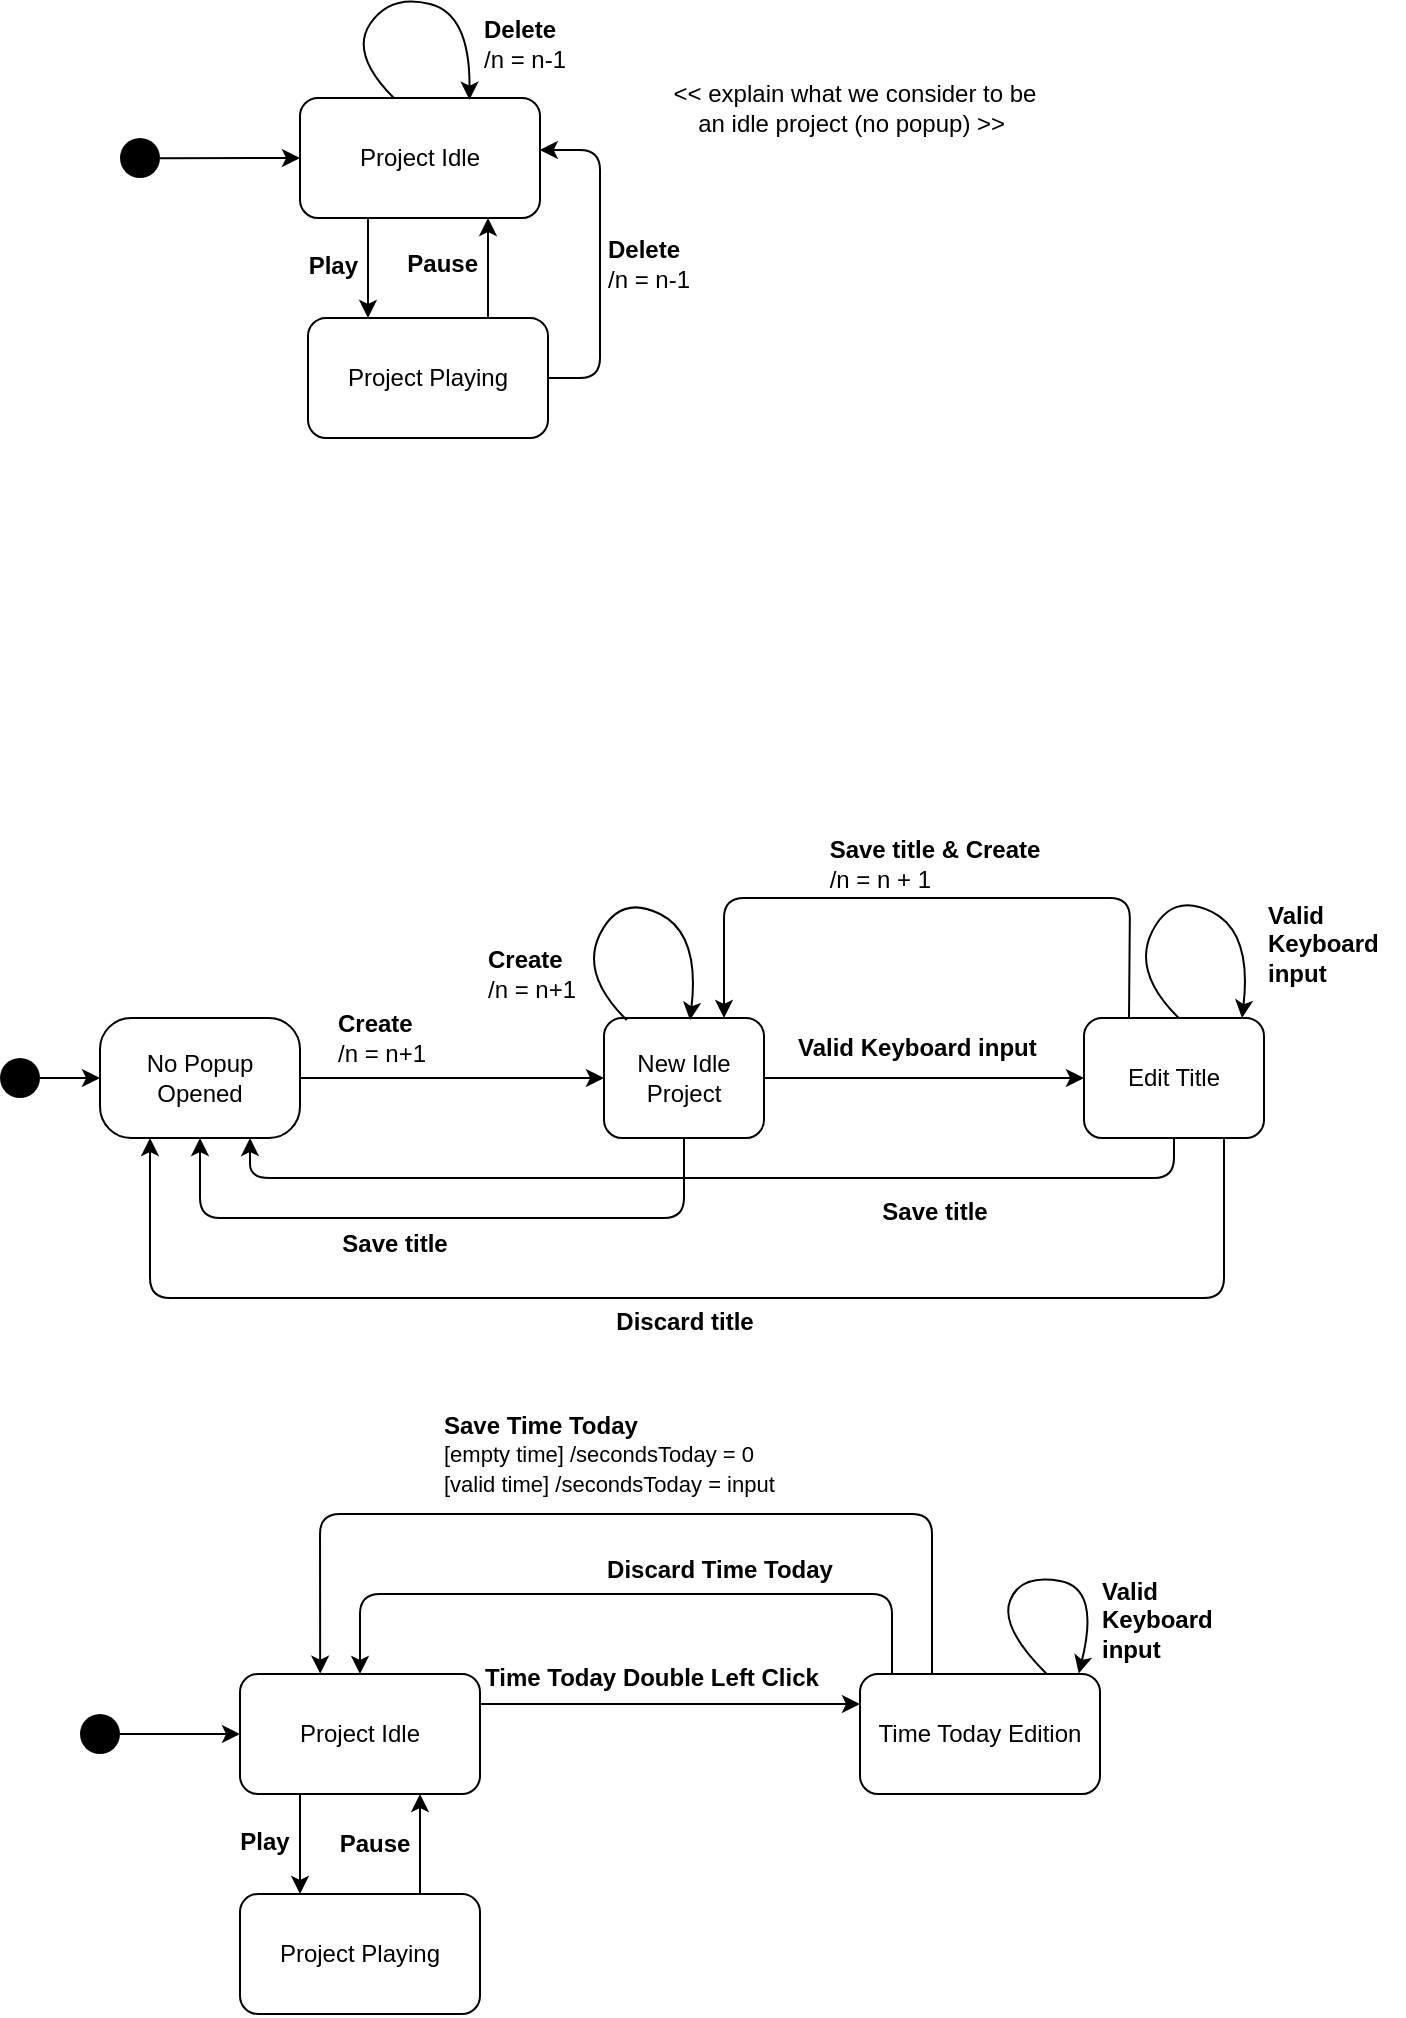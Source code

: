 <mxfile>
    <diagram id="UKUQcC6u127f-NVBpYaK" name="Page-1">
        <mxGraphModel dx="691" dy="1514" grid="1" gridSize="10" guides="1" tooltips="1" connect="1" arrows="1" fold="1" page="1" pageScale="1" pageWidth="850" pageHeight="1100" math="0" shadow="0">
            <root>
                <mxCell id="0"/>
                <mxCell id="1" parent="0"/>
                <mxCell id="2" value="Project Idle" style="rounded=1;whiteSpace=wrap;html=1;" parent="1" vertex="1">
                    <mxGeometry x="210" y="-488" width="120" height="60" as="geometry"/>
                </mxCell>
                <mxCell id="3" style="edgeStyle=none;html=1;fontSize=12;" parent="1" source="4" target="2" edge="1">
                    <mxGeometry relative="1" as="geometry">
                        <mxPoint x="260" y="-458.0" as="targetPoint"/>
                    </mxGeometry>
                </mxCell>
                <mxCell id="4" value="" style="ellipse;fillColor=#000000;strokeColor=none;" parent="1" vertex="1">
                    <mxGeometry x="120" y="-468" width="20" height="20" as="geometry"/>
                </mxCell>
                <mxCell id="6" value="&lt;div style=&quot;&quot;&gt;&lt;b&gt;Delete&lt;/b&gt;&lt;/div&gt;&lt;div style=&quot;&quot;&gt;&lt;span&gt;/n = n-1&lt;/span&gt;&lt;/div&gt;" style="text;html=1;strokeColor=none;fillColor=none;align=left;verticalAlign=middle;whiteSpace=wrap;rounded=0;fontSize=12;" parent="1" vertex="1">
                    <mxGeometry x="300" y="-530" width="50" height="30" as="geometry"/>
                </mxCell>
                <mxCell id="8" style="edgeStyle=none;html=1;exitX=0.75;exitY=0;exitDx=0;exitDy=0;entryX=0.75;entryY=1;entryDx=0;entryDy=0;fontSize=12;" edge="1" parent="1" source="9">
                    <mxGeometry relative="1" as="geometry">
                        <mxPoint x="304" y="-428" as="targetPoint"/>
                    </mxGeometry>
                </mxCell>
                <mxCell id="53" style="edgeStyle=none;html=1;exitX=1;exitY=0.5;exitDx=0;exitDy=0;entryX=0.999;entryY=0.433;entryDx=0;entryDy=0;entryPerimeter=0;" edge="1" parent="1" source="9" target="2">
                    <mxGeometry relative="1" as="geometry">
                        <Array as="points">
                            <mxPoint x="360" y="-348"/>
                            <mxPoint x="360" y="-462"/>
                        </Array>
                    </mxGeometry>
                </mxCell>
                <mxCell id="9" value="Project Playing" style="rounded=1;whiteSpace=wrap;html=1;fontSize=12;" vertex="1" parent="1">
                    <mxGeometry x="214" y="-378" width="120" height="60" as="geometry"/>
                </mxCell>
                <mxCell id="10" style="edgeStyle=none;html=1;fontSize=12;entryX=0.25;entryY=0;entryDx=0;entryDy=0;exitX=0.25;exitY=1;exitDx=0;exitDy=0;" edge="1" parent="1" target="9">
                    <mxGeometry relative="1" as="geometry">
                        <mxPoint x="244" y="-428" as="sourcePoint"/>
                        <Array as="points"/>
                    </mxGeometry>
                </mxCell>
                <mxCell id="11" value="&lt;b&gt;Play&lt;/b&gt;" style="text;html=1;align=right;verticalAlign=middle;resizable=0;points=[];autosize=1;strokeColor=none;fillColor=none;" vertex="1" parent="1">
                    <mxGeometry x="200" y="-414" width="40" height="20" as="geometry"/>
                </mxCell>
                <mxCell id="12" value="&lt;b&gt;Pause&lt;/b&gt;" style="text;html=1;align=right;verticalAlign=middle;resizable=0;points=[];autosize=1;strokeColor=none;fillColor=none;" vertex="1" parent="1">
                    <mxGeometry x="250" y="-415" width="50" height="20" as="geometry"/>
                </mxCell>
                <mxCell id="13" style="edgeStyle=none;html=1;" edge="1" parent="1" source="23" target="16">
                    <mxGeometry relative="1" as="geometry">
                        <mxPoint x="297" y="2" as="sourcePoint"/>
                    </mxGeometry>
                </mxCell>
                <mxCell id="14" style="edgeStyle=none;html=1;" edge="1" parent="1" source="16" target="19">
                    <mxGeometry relative="1" as="geometry"/>
                </mxCell>
                <mxCell id="15" style="edgeStyle=none;html=1;exitX=0.5;exitY=1;exitDx=0;exitDy=0;entryX=0.5;entryY=1;entryDx=0;entryDy=0;" edge="1" parent="1" source="16" target="23">
                    <mxGeometry relative="1" as="geometry">
                        <Array as="points">
                            <mxPoint x="402" y="72"/>
                            <mxPoint x="160" y="72"/>
                        </Array>
                    </mxGeometry>
                </mxCell>
                <mxCell id="16" value="New Idle&lt;br&gt;Project" style="rounded=1;whiteSpace=wrap;html=1;" vertex="1" parent="1">
                    <mxGeometry x="362" y="-28" width="80" height="60" as="geometry"/>
                </mxCell>
                <mxCell id="17" style="edgeStyle=none;html=1;exitX=0.5;exitY=1;exitDx=0;exitDy=0;entryX=0.75;entryY=1;entryDx=0;entryDy=0;" edge="1" parent="1" source="19" target="23">
                    <mxGeometry relative="1" as="geometry">
                        <Array as="points">
                            <mxPoint x="647" y="52"/>
                            <mxPoint x="185" y="52"/>
                        </Array>
                    </mxGeometry>
                </mxCell>
                <mxCell id="18" style="edgeStyle=none;html=1;exitX=0.25;exitY=0;exitDx=0;exitDy=0;entryX=0.75;entryY=0;entryDx=0;entryDy=0;" edge="1" parent="1" source="19" target="16">
                    <mxGeometry relative="1" as="geometry">
                        <Array as="points">
                            <mxPoint x="625" y="-88"/>
                            <mxPoint x="422" y="-88"/>
                        </Array>
                    </mxGeometry>
                </mxCell>
                <mxCell id="19" value="Edit Title" style="rounded=1;whiteSpace=wrap;html=1;" vertex="1" parent="1">
                    <mxGeometry x="602" y="-28" width="90" height="60" as="geometry"/>
                </mxCell>
                <mxCell id="20" value="&lt;b&gt;Create&lt;/b&gt;&lt;br&gt;/n = n+1" style="text;html=1;align=left;verticalAlign=middle;resizable=0;points=[];autosize=1;strokeColor=none;fillColor=none;" vertex="1" parent="1">
                    <mxGeometry x="227" y="-33" width="60" height="30" as="geometry"/>
                </mxCell>
                <mxCell id="21" value="&lt;b&gt;Valid Keyboard input&lt;/b&gt;" style="text;html=1;align=left;verticalAlign=middle;resizable=0;points=[];autosize=1;strokeColor=none;fillColor=none;" vertex="1" parent="1">
                    <mxGeometry x="457" y="-23" width="130" height="20" as="geometry"/>
                </mxCell>
                <mxCell id="22" value="&lt;div style=&quot;text-align: left&quot;&gt;&lt;b&gt;Save title&lt;/b&gt;&lt;/div&gt;" style="text;html=1;align=center;verticalAlign=middle;resizable=0;points=[];autosize=1;strokeColor=none;fillColor=none;" vertex="1" parent="1">
                    <mxGeometry x="492" y="59" width="70" height="20" as="geometry"/>
                </mxCell>
                <mxCell id="23" value="No Popup Opened" style="rounded=1;whiteSpace=wrap;html=1;arcSize=26;" vertex="1" parent="1">
                    <mxGeometry x="110" y="-28" width="100" height="60" as="geometry"/>
                </mxCell>
                <mxCell id="24" style="edgeStyle=none;html=1;exitX=1;exitY=0.5;exitDx=0;exitDy=0;entryX=0;entryY=0.5;entryDx=0;entryDy=0;" edge="1" parent="1" source="25" target="23">
                    <mxGeometry relative="1" as="geometry"/>
                </mxCell>
                <mxCell id="25" value="" style="ellipse;fillColor=#000000;strokeColor=none;" vertex="1" parent="1">
                    <mxGeometry x="60" y="-8" width="20" height="20" as="geometry"/>
                </mxCell>
                <mxCell id="26" value="" style="curved=1;endArrow=classic;html=1;exitX=0.39;exitY=-0.002;exitDx=0;exitDy=0;entryX=0.706;entryY=0.014;entryDx=0;entryDy=0;exitPerimeter=0;entryPerimeter=0;" edge="1" parent="1" source="2" target="2">
                    <mxGeometry width="50" height="50" relative="1" as="geometry">
                        <mxPoint x="258.36" y="-486.94" as="sourcePoint"/>
                        <mxPoint x="295" y="-490.0" as="targetPoint"/>
                        <Array as="points">
                            <mxPoint x="235" y="-510"/>
                            <mxPoint x="255" y="-540"/>
                            <mxPoint x="295" y="-530"/>
                        </Array>
                    </mxGeometry>
                </mxCell>
                <mxCell id="27" value="&lt;b&gt;Create&lt;/b&gt;&lt;br&gt;&lt;div&gt;&lt;span&gt;/n = n+1&amp;nbsp;&lt;/span&gt;&lt;/div&gt;" style="text;html=1;align=left;verticalAlign=middle;resizable=0;points=[];autosize=1;strokeColor=none;fillColor=none;" vertex="1" parent="1">
                    <mxGeometry x="302" y="-65" width="60" height="30" as="geometry"/>
                </mxCell>
                <mxCell id="28" value="&lt;div style=&quot;text-align: left&quot;&gt;&lt;b&gt;Save title&lt;/b&gt;&lt;/div&gt;" style="text;html=1;align=center;verticalAlign=middle;resizable=0;points=[];autosize=1;strokeColor=none;fillColor=none;" vertex="1" parent="1">
                    <mxGeometry x="222" y="75" width="70" height="20" as="geometry"/>
                </mxCell>
                <mxCell id="29" value="" style="curved=1;endArrow=classic;html=1;exitX=0.042;exitY=0.051;exitDx=0;exitDy=0;entryX=0.5;entryY=0;entryDx=0;entryDy=0;exitPerimeter=0;" edge="1" parent="1">
                    <mxGeometry width="50" height="50" relative="1" as="geometry">
                        <mxPoint x="649.36" y="-28" as="sourcePoint"/>
                        <mxPoint x="681" y="-28" as="targetPoint"/>
                        <Array as="points">
                            <mxPoint x="626" y="-51.06"/>
                            <mxPoint x="646" y="-91.06"/>
                            <mxPoint x="686" y="-71.06"/>
                        </Array>
                    </mxGeometry>
                </mxCell>
                <mxCell id="30" value="&lt;b&gt;Valid &lt;br&gt;Keyboard &lt;br&gt;input&lt;/b&gt;&lt;br&gt;&lt;div&gt;&lt;br&gt;&lt;/div&gt;" style="text;html=1;align=left;verticalAlign=middle;resizable=0;points=[];autosize=1;strokeColor=none;fillColor=none;" vertex="1" parent="1">
                    <mxGeometry x="692" y="-88" width="70" height="60" as="geometry"/>
                </mxCell>
                <mxCell id="31" value="&lt;div style=&quot;text-align: left&quot;&gt;&lt;b&gt;Save title &amp;amp; Create&lt;/b&gt;&lt;/div&gt;&lt;span&gt;&lt;div style=&quot;text-align: left&quot;&gt;&lt;span&gt;/n = n + 1&lt;/span&gt;&lt;span&gt;&lt;br&gt;&lt;/span&gt;&lt;/div&gt;&lt;/span&gt;" style="text;html=1;align=center;verticalAlign=middle;resizable=0;points=[];autosize=1;strokeColor=none;fillColor=none;" vertex="1" parent="1">
                    <mxGeometry x="467" y="-120" width="120" height="30" as="geometry"/>
                </mxCell>
                <mxCell id="32" style="edgeStyle=none;html=1;entryX=0.25;entryY=1;entryDx=0;entryDy=0;" edge="1" parent="1" target="23">
                    <mxGeometry relative="1" as="geometry">
                        <Array as="points">
                            <mxPoint x="672" y="112"/>
                            <mxPoint x="412" y="112"/>
                            <mxPoint x="135" y="112"/>
                        </Array>
                        <mxPoint x="672" y="32" as="sourcePoint"/>
                        <mxPoint x="87" y="32" as="targetPoint"/>
                    </mxGeometry>
                </mxCell>
                <mxCell id="33" value="&lt;div style=&quot;text-align: left&quot;&gt;&lt;b&gt;Discard title&lt;/b&gt;&lt;/div&gt;" style="text;html=1;align=center;verticalAlign=middle;resizable=0;points=[];autosize=1;strokeColor=none;fillColor=none;" vertex="1" parent="1">
                    <mxGeometry x="362" y="114" width="80" height="20" as="geometry"/>
                </mxCell>
                <mxCell id="34" value="Project Idle" style="rounded=1;whiteSpace=wrap;html=1;" vertex="1" parent="1">
                    <mxGeometry x="180" y="300" width="120" height="60" as="geometry"/>
                </mxCell>
                <mxCell id="35" value="" style="ellipse;fillColor=#000000;strokeColor=none;" vertex="1" parent="1">
                    <mxGeometry x="100" y="320" width="20" height="20" as="geometry"/>
                </mxCell>
                <mxCell id="36" style="edgeStyle=none;html=1;fontSize=12;startArrow=none;" edge="1" parent="1" source="35" target="34">
                    <mxGeometry relative="1" as="geometry">
                        <mxPoint x="170" y="330" as="targetPoint"/>
                        <mxPoint x="110" y="330" as="sourcePoint"/>
                    </mxGeometry>
                </mxCell>
                <mxCell id="37" value="&lt;b&gt;Time Today Double Left Click&lt;/b&gt;" style="text;html=1;strokeColor=none;fillColor=none;align=center;verticalAlign=middle;whiteSpace=wrap;rounded=0;" vertex="1" parent="1">
                    <mxGeometry x="295" y="287" width="182" height="30" as="geometry"/>
                </mxCell>
                <mxCell id="38" value="Time Today Edition" style="rounded=1;whiteSpace=wrap;html=1;" vertex="1" parent="1">
                    <mxGeometry x="490" y="300" width="120" height="60" as="geometry"/>
                </mxCell>
                <mxCell id="39" value="" style="edgeStyle=none;html=1;entryX=0;entryY=0.25;entryDx=0;entryDy=0;exitX=1;exitY=0.25;exitDx=0;exitDy=0;" edge="1" parent="1" source="34" target="38">
                    <mxGeometry relative="1" as="geometry">
                        <mxPoint x="300" y="350" as="sourcePoint"/>
                        <mxPoint x="510" y="345" as="targetPoint"/>
                        <Array as="points">
                            <mxPoint x="330" y="315"/>
                            <mxPoint x="420" y="315"/>
                        </Array>
                    </mxGeometry>
                </mxCell>
                <mxCell id="40" style="edgeStyle=none;html=1;entryX=0.5;entryY=0;entryDx=0;entryDy=0;fontSize=12;" edge="1" parent="1" target="34">
                    <mxGeometry relative="1" as="geometry">
                        <Array as="points">
                            <mxPoint x="506" y="260"/>
                            <mxPoint x="240" y="260"/>
                        </Array>
                        <mxPoint x="506" y="300" as="sourcePoint"/>
                    </mxGeometry>
                </mxCell>
                <mxCell id="41" value="&lt;div&gt;&lt;b&gt;&lt;font style=&quot;font-size: 12px&quot;&gt;Discard Time Today&lt;/font&gt;&lt;/b&gt;&lt;/div&gt;&lt;span style=&quot;font-size: 11px&quot;&gt;&lt;br&gt;&lt;/span&gt;" style="text;html=1;strokeColor=none;fillColor=none;align=center;verticalAlign=middle;whiteSpace=wrap;rounded=0;" vertex="1" parent="1">
                    <mxGeometry x="330" y="240" width="180" height="30" as="geometry"/>
                </mxCell>
                <mxCell id="42" style="edgeStyle=none;html=1;entryX=0.334;entryY=-0.003;entryDx=0;entryDy=0;fontSize=12;entryPerimeter=0;" edge="1" parent="1" target="34">
                    <mxGeometry relative="1" as="geometry">
                        <Array as="points">
                            <mxPoint x="526" y="220"/>
                            <mxPoint x="220" y="220"/>
                        </Array>
                        <mxPoint x="526" y="300" as="sourcePoint"/>
                    </mxGeometry>
                </mxCell>
                <mxCell id="43" value="&lt;div&gt;&lt;font&gt;&lt;b style=&quot;font-size: 12px&quot;&gt;Save Time Today&lt;/b&gt;&lt;br&gt;&lt;font style=&quot;font-size: 11px&quot;&gt;[empty time]&amp;nbsp;&lt;/font&gt;&lt;/font&gt;&lt;span style=&quot;font-size: 11px&quot;&gt;/secondsToday = 0&lt;/span&gt;&lt;/div&gt;&lt;div&gt;&lt;font style=&quot;font-size: 11px&quot;&gt;[valid time]&amp;nbsp;&lt;/font&gt;&lt;span style=&quot;font-size: 11px&quot;&gt;/secondsToday = input&lt;/span&gt;&lt;/div&gt;" style="text;html=1;strokeColor=none;fillColor=none;align=left;verticalAlign=middle;whiteSpace=wrap;rounded=0;" vertex="1" parent="1">
                    <mxGeometry x="280" y="140" width="210" height="100" as="geometry"/>
                </mxCell>
                <mxCell id="44" style="edgeStyle=none;html=1;exitX=0.75;exitY=0;exitDx=0;exitDy=0;entryX=0.75;entryY=1;entryDx=0;entryDy=0;fontSize=12;" edge="1" parent="1" source="45">
                    <mxGeometry relative="1" as="geometry">
                        <mxPoint x="270" y="360" as="targetPoint"/>
                    </mxGeometry>
                </mxCell>
                <mxCell id="45" value="Project Playing" style="rounded=1;whiteSpace=wrap;html=1;fontSize=12;" vertex="1" parent="1">
                    <mxGeometry x="180" y="410" width="120" height="60" as="geometry"/>
                </mxCell>
                <mxCell id="46" style="edgeStyle=none;html=1;fontSize=12;entryX=0.25;entryY=0;entryDx=0;entryDy=0;exitX=0.25;exitY=1;exitDx=0;exitDy=0;" edge="1" parent="1" target="45">
                    <mxGeometry relative="1" as="geometry">
                        <mxPoint x="210" y="360" as="sourcePoint"/>
                        <Array as="points"/>
                    </mxGeometry>
                </mxCell>
                <mxCell id="47" value="&lt;b&gt;Play&lt;/b&gt;" style="text;html=1;align=center;verticalAlign=middle;resizable=0;points=[];autosize=1;strokeColor=none;fillColor=none;" vertex="1" parent="1">
                    <mxGeometry x="172" y="374" width="40" height="20" as="geometry"/>
                </mxCell>
                <mxCell id="48" value="&lt;b&gt;Pause&lt;/b&gt;" style="text;html=1;align=center;verticalAlign=middle;resizable=0;points=[];autosize=1;strokeColor=none;fillColor=none;" vertex="1" parent="1">
                    <mxGeometry x="222" y="375" width="50" height="20" as="geometry"/>
                </mxCell>
                <mxCell id="49" value="" style="curved=1;endArrow=classic;html=1;exitX=0.042;exitY=0.051;exitDx=0;exitDy=0;entryX=0.924;entryY=-0.005;entryDx=0;entryDy=0;exitPerimeter=0;entryPerimeter=0;" edge="1" parent="1">
                    <mxGeometry width="50" height="50" relative="1" as="geometry">
                        <mxPoint x="583.36" y="300" as="sourcePoint"/>
                        <mxPoint x="599.38" y="299.7" as="targetPoint"/>
                        <Array as="points">
                            <mxPoint x="560" y="276.94"/>
                            <mxPoint x="570" y="250"/>
                            <mxPoint x="610" y="257"/>
                        </Array>
                    </mxGeometry>
                </mxCell>
                <mxCell id="50" value="&lt;b&gt;Valid &lt;br&gt;Keyboard &lt;br&gt;input&lt;/b&gt;&lt;br&gt;&lt;div&gt;&lt;br&gt;&lt;/div&gt;" style="text;html=1;align=left;verticalAlign=middle;resizable=0;points=[];autosize=1;strokeColor=none;fillColor=none;" vertex="1" parent="1">
                    <mxGeometry x="608.5" y="250" width="70" height="60" as="geometry"/>
                </mxCell>
                <mxCell id="52" value="" style="curved=1;endArrow=classic;html=1;exitX=0.042;exitY=0.051;exitDx=0;exitDy=0;entryX=0.5;entryY=0;entryDx=0;entryDy=0;exitPerimeter=0;" edge="1" parent="1">
                    <mxGeometry width="50" height="50" relative="1" as="geometry">
                        <mxPoint x="373.36" y="-26.94" as="sourcePoint"/>
                        <mxPoint x="405" y="-26.94" as="targetPoint"/>
                        <Array as="points">
                            <mxPoint x="350" y="-50"/>
                            <mxPoint x="370" y="-90"/>
                            <mxPoint x="410" y="-70"/>
                        </Array>
                    </mxGeometry>
                </mxCell>
                <mxCell id="54" value="&lt;div style=&quot;&quot;&gt;&lt;b&gt;Delete&lt;/b&gt;&lt;/div&gt;&lt;div style=&quot;&quot;&gt;&lt;span&gt;/n = n-1&lt;/span&gt;&lt;/div&gt;" style="text;html=1;strokeColor=none;fillColor=none;align=left;verticalAlign=middle;whiteSpace=wrap;rounded=0;fontSize=12;" vertex="1" parent="1">
                    <mxGeometry x="362" y="-420" width="53" height="30" as="geometry"/>
                </mxCell>
                <mxCell id="56" value="&amp;lt;&amp;lt; explain what we consider to be &lt;br&gt;an idle project (no popup) &amp;gt;&amp;gt;&amp;nbsp;" style="text;html=1;align=center;verticalAlign=middle;resizable=0;points=[];autosize=1;strokeColor=none;fillColor=none;" vertex="1" parent="1">
                    <mxGeometry x="387" y="-498" width="200" height="30" as="geometry"/>
                </mxCell>
            </root>
        </mxGraphModel>
    </diagram>
</mxfile>
